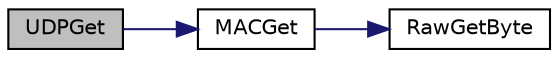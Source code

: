 digraph "UDPGet"
{
  edge [fontname="Helvetica",fontsize="10",labelfontname="Helvetica",labelfontsize="10"];
  node [fontname="Helvetica",fontsize="10",shape=record];
  rankdir="LR";
  Node1 [label="UDPGet",height=0.2,width=0.4,color="black", fillcolor="grey75", style="filled", fontcolor="black"];
  Node1 -> Node2 [color="midnightblue",fontsize="10",style="solid"];
  Node2 [label="MACGet",height=0.2,width=0.4,color="black", fillcolor="white", style="filled",URL="$_m_a_c_8h.html#a24b67ec68e80243ca4fdcfaaf0a91072"];
  Node2 -> Node3 [color="midnightblue",fontsize="10",style="solid"];
  Node3 [label="RawGetByte",height=0.2,width=0.4,color="black", fillcolor="white", style="filled",URL="$_w_f_raw_8h.html#a0f9f450b78d964f8b34c2f3d50472527"];
}
